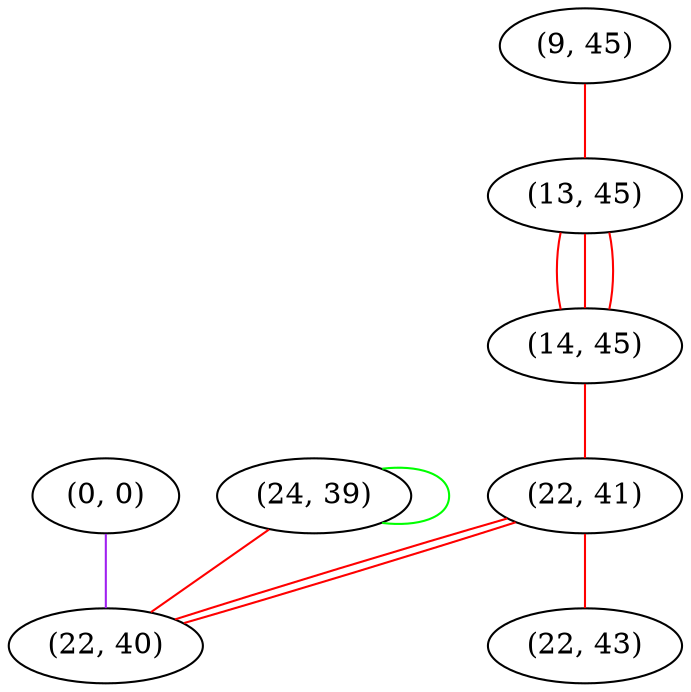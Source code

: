 graph "" {
"(9, 45)";
"(0, 0)";
"(13, 45)";
"(24, 39)";
"(14, 45)";
"(22, 41)";
"(22, 40)";
"(22, 43)";
"(9, 45)" -- "(13, 45)"  [color=red, key=0, weight=1];
"(0, 0)" -- "(22, 40)"  [color=purple, key=0, weight=4];
"(13, 45)" -- "(14, 45)"  [color=red, key=0, weight=1];
"(13, 45)" -- "(14, 45)"  [color=red, key=1, weight=1];
"(13, 45)" -- "(14, 45)"  [color=red, key=2, weight=1];
"(24, 39)" -- "(22, 40)"  [color=red, key=0, weight=1];
"(24, 39)" -- "(24, 39)"  [color=green, key=0, weight=2];
"(14, 45)" -- "(22, 41)"  [color=red, key=0, weight=1];
"(22, 41)" -- "(22, 43)"  [color=red, key=0, weight=1];
"(22, 41)" -- "(22, 40)"  [color=red, key=0, weight=1];
"(22, 41)" -- "(22, 40)"  [color=red, key=1, weight=1];
}
